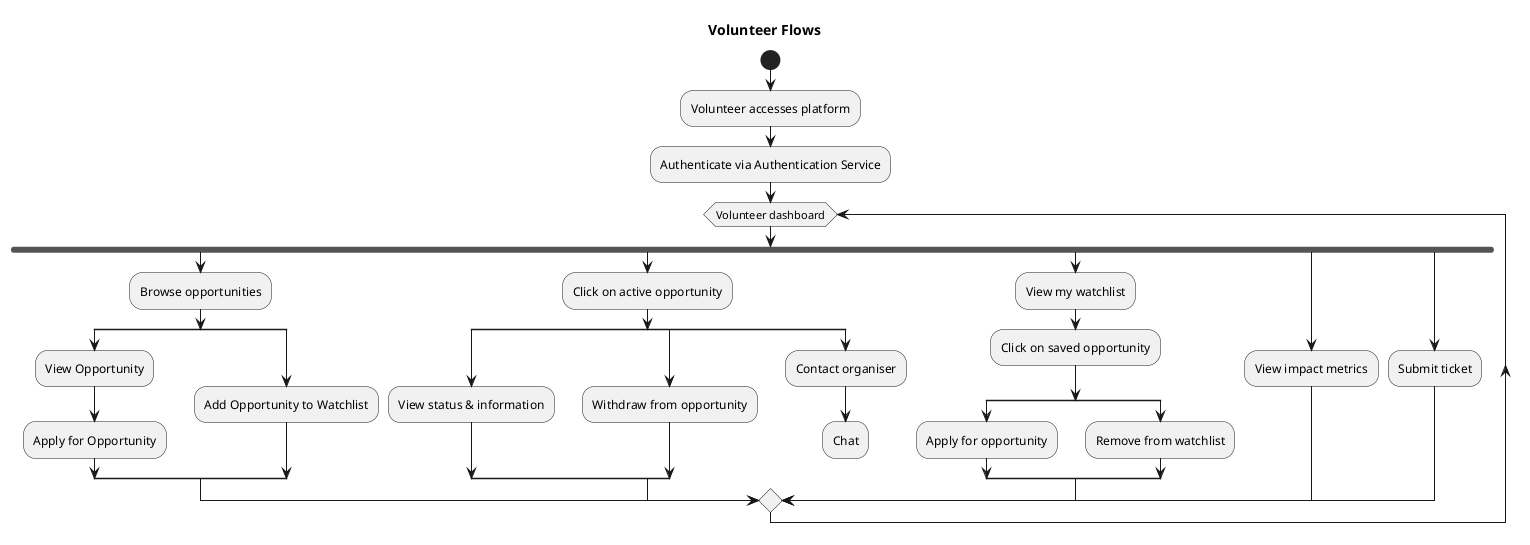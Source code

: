 @startuml
title Volunteer Flows
start
:Volunteer accesses platform;
:Authenticate via Authentication Service;
while (Volunteer dashboard)

fork
    :Browse opportunities;
    split 
        :View Opportunity;
        :Apply for Opportunity;
    split again
        :Add Opportunity to Watchlist;
    end split
fork again
    :Click on active opportunity;
    split
        :View status & information;
    split again
        :Withdraw from opportunity;
    split again
        :Contact organiser;
        :Chat;
        detach
    end split
fork again
    :View my watchlist;
    :Click on saved opportunity;
    split
        :Apply for opportunity;
    split again
        :Remove from watchlist;
    end split
fork again
    :View impact metrics;
fork again
    :Submit ticket;
end merge
endwhile
-[hidden]->
detach

@enduml
